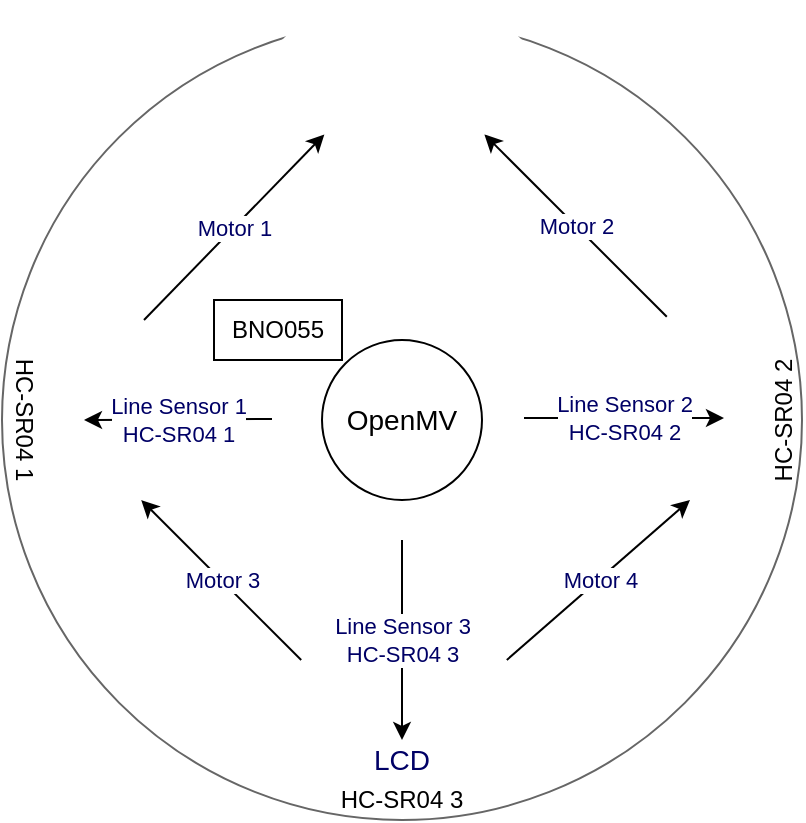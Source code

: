 <mxfile>
    <diagram id="UU8nDMeGMpN27BiEDOsg" name="ページ1">
        <mxGraphModel dx="363" dy="478" grid="1" gridSize="10" guides="1" tooltips="1" connect="1" arrows="1" fold="1" page="1" pageScale="1" pageWidth="827" pageHeight="1169" math="0" shadow="0">
            <root>
                <mxCell id="0"/>
                <mxCell id="1" parent="0"/>
                <mxCell id="2" value="" style="ellipse;whiteSpace=wrap;html=1;aspect=fixed;strokeColor=#666666;fontColor=#333333;fillColor=#FFFFFF;" parent="1" vertex="1">
                    <mxGeometry x="214" y="60" width="400" height="400" as="geometry"/>
                </mxCell>
                <mxCell id="7" value="" style="endArrow=classic;html=1;strokeColor=#000000;fontFamily=Helvetica;fontSize=14;fontColor=#000066;entryX=0.403;entryY=0.143;entryDx=0;entryDy=0;entryPerimeter=0;" parent="1" target="2" edge="1">
                    <mxGeometry relative="1" as="geometry">
                        <mxPoint x="285" y="210" as="sourcePoint"/>
                        <mxPoint x="375" y="240" as="targetPoint"/>
                    </mxGeometry>
                </mxCell>
                <mxCell id="8" value="Motor 1" style="edgeLabel;resizable=0;html=1;align=center;verticalAlign=middle;labelBackgroundColor=#ffffff;fontColor=#000066;" parent="7" connectable="0" vertex="1">
                    <mxGeometry relative="1" as="geometry"/>
                </mxCell>
                <mxCell id="9" value="" style="endArrow=classic;html=1;strokeColor=#000000;fontFamily=Helvetica;fontSize=14;fontColor=#000066;entryX=0.603;entryY=0.143;entryDx=0;entryDy=0;entryPerimeter=0;exitX=0.831;exitY=0.371;exitDx=0;exitDy=0;exitPerimeter=0;" parent="1" source="2" target="2" edge="1">
                    <mxGeometry relative="1" as="geometry">
                        <mxPoint x="445" y="260" as="sourcePoint"/>
                        <mxPoint x="545" y="260" as="targetPoint"/>
                    </mxGeometry>
                </mxCell>
                <mxCell id="10" value="Motor&amp;nbsp;2" style="edgeLabel;resizable=0;html=1;align=center;verticalAlign=middle;labelBackgroundColor=#ffffff;fontColor=#000066;" parent="9" connectable="0" vertex="1">
                    <mxGeometry relative="1" as="geometry"/>
                </mxCell>
                <mxCell id="11" value="" style="endArrow=classic;html=1;strokeColor=#000000;fontFamily=Helvetica;fontSize=14;fontColor=#000066;entryX=0.174;entryY=0.6;entryDx=0;entryDy=0;entryPerimeter=0;exitX=0.374;exitY=0.8;exitDx=0;exitDy=0;exitPerimeter=0;" parent="1" source="2" target="2" edge="1">
                    <mxGeometry relative="1" as="geometry">
                        <mxPoint x="335" y="390" as="sourcePoint"/>
                        <mxPoint x="435" y="270" as="targetPoint"/>
                    </mxGeometry>
                </mxCell>
                <mxCell id="12" value="Motor 3" style="edgeLabel;resizable=0;html=1;align=center;verticalAlign=middle;labelBackgroundColor=#ffffff;fontColor=#000066;" parent="11" connectable="0" vertex="1">
                    <mxGeometry relative="1" as="geometry"/>
                </mxCell>
                <mxCell id="13" value="" style="endArrow=classic;html=1;strokeColor=#000000;fontFamily=Helvetica;fontSize=14;fontColor=#000066;exitX=0.631;exitY=0.8;exitDx=0;exitDy=0;exitPerimeter=0;entryX=0.86;entryY=0.6;entryDx=0;entryDy=0;entryPerimeter=0;" parent="1" source="2" target="2" edge="1">
                    <mxGeometry relative="1" as="geometry">
                        <mxPoint x="335" y="270" as="sourcePoint"/>
                        <mxPoint x="435" y="270" as="targetPoint"/>
                    </mxGeometry>
                </mxCell>
                <mxCell id="14" value="Motor 4" style="edgeLabel;resizable=0;html=1;align=center;verticalAlign=middle;fontColor=#000066;labelBackgroundColor=#ffffff;" parent="13" connectable="0" vertex="1">
                    <mxGeometry relative="1" as="geometry"/>
                </mxCell>
                <mxCell id="24" value="" style="endArrow=classic;html=1;fontFamily=Helvetica;fontSize=14;fontColor=#000066;strokeColor=#000000;" parent="1" edge="1">
                    <mxGeometry relative="1" as="geometry">
                        <mxPoint x="475" y="259" as="sourcePoint"/>
                        <mxPoint x="575" y="259" as="targetPoint"/>
                    </mxGeometry>
                </mxCell>
                <mxCell id="25" value="Line Sensor 2&lt;br&gt;HC-SR04 2" style="edgeLabel;resizable=0;html=1;align=center;verticalAlign=middle;labelBackgroundColor=#ffffff;fontColor=#000066;" parent="24" connectable="0" vertex="1">
                    <mxGeometry relative="1" as="geometry"/>
                </mxCell>
                <mxCell id="26" value="" style="endArrow=classic;html=1;fontFamily=Helvetica;fontSize=14;fontColor=#000066;strokeColor=#000000;" parent="1" edge="1">
                    <mxGeometry relative="1" as="geometry">
                        <mxPoint x="349" y="259.5" as="sourcePoint"/>
                        <mxPoint x="255" y="260" as="targetPoint"/>
                    </mxGeometry>
                </mxCell>
                <mxCell id="27" value="Line Sensor 1&lt;br&gt;HC-SR04 1" style="edgeLabel;resizable=0;html=1;align=center;verticalAlign=middle;labelBackgroundColor=#ffffff;fontColor=#000066;" parent="26" connectable="0" vertex="1">
                    <mxGeometry relative="1" as="geometry"/>
                </mxCell>
                <mxCell id="28" value="" style="endArrow=classic;html=1;strokeColor=#000000;fontFamily=Helvetica;fontSize=14;fontColor=#000066;" parent="1" edge="1">
                    <mxGeometry relative="1" as="geometry">
                        <mxPoint x="414" y="320" as="sourcePoint"/>
                        <mxPoint x="414" y="420" as="targetPoint"/>
                    </mxGeometry>
                </mxCell>
                <mxCell id="29" value="Line Sensor 3&lt;br&gt;HC-SR04 3" style="edgeLabel;resizable=0;html=1;align=center;verticalAlign=middle;fontColor=#000066;labelBackgroundColor=#ffffff;" parent="28" connectable="0" vertex="1">
                    <mxGeometry relative="1" as="geometry"/>
                </mxCell>
                <mxCell id="30" value="LCD" style="text;html=1;strokeColor=none;fillColor=none;align=center;verticalAlign=middle;whiteSpace=wrap;rounded=0;labelBackgroundColor=#ffffff;fontFamily=Helvetica;fontSize=14;fontColor=#000066;" parent="1" vertex="1">
                    <mxGeometry x="387" y="420" width="54" height="20" as="geometry"/>
                </mxCell>
                <mxCell id="31" value="kicker" style="shape=hexagon;perimeter=hexagonPerimeter2;whiteSpace=wrap;html=1;fixedSize=1;labelBackgroundColor=none;fontFamily=Helvetica;fontSize=14;fontColor=#FFFFFF;strokeColor=none;" parent="1" vertex="1">
                    <mxGeometry x="354" y="50" width="120" height="40" as="geometry"/>
                </mxCell>
                <mxCell id="33" value="OpenMV" style="ellipse;whiteSpace=wrap;html=1;aspect=fixed;labelBackgroundColor=none;fontFamily=Helvetica;fontSize=14;fillColor=#FFFFFF;strokeColor=#000000;fontColor=#000000;" parent="1" vertex="1">
                    <mxGeometry x="374" y="220" width="80" height="80" as="geometry"/>
                </mxCell>
                <mxCell id="37" value="BNO055" style="rounded=0;whiteSpace=wrap;html=1;labelBackgroundColor=#ffffff;fillColor=#FFFFFF;fontColor=#000000;strokeColor=#000000;" parent="1" vertex="1">
                    <mxGeometry x="320" y="200" width="64" height="30" as="geometry"/>
                </mxCell>
                <mxCell id="41" value="HC-SR04 1" style="text;html=1;strokeColor=none;fillColor=none;align=center;verticalAlign=middle;whiteSpace=wrap;rounded=0;labelBackgroundColor=none;fontColor=#000000;rotation=90;" parent="1" vertex="1">
                    <mxGeometry x="190" y="250" width="70" height="20" as="geometry"/>
                </mxCell>
                <mxCell id="42" value="HC-SR04 2" style="text;html=1;strokeColor=none;fillColor=none;align=center;verticalAlign=middle;whiteSpace=wrap;rounded=0;labelBackgroundColor=none;fontColor=#000000;rotation=270;" parent="1" vertex="1">
                    <mxGeometry x="570" y="250" width="70" height="20" as="geometry"/>
                </mxCell>
                <mxCell id="43" value="HC-SR04 3" style="text;html=1;strokeColor=none;fillColor=none;align=center;verticalAlign=middle;whiteSpace=wrap;rounded=0;labelBackgroundColor=none;fontColor=#000000;rotation=0;" parent="1" vertex="1">
                    <mxGeometry x="379" y="440" width="70" height="20" as="geometry"/>
                </mxCell>
            </root>
        </mxGraphModel>
    </diagram>
</mxfile>